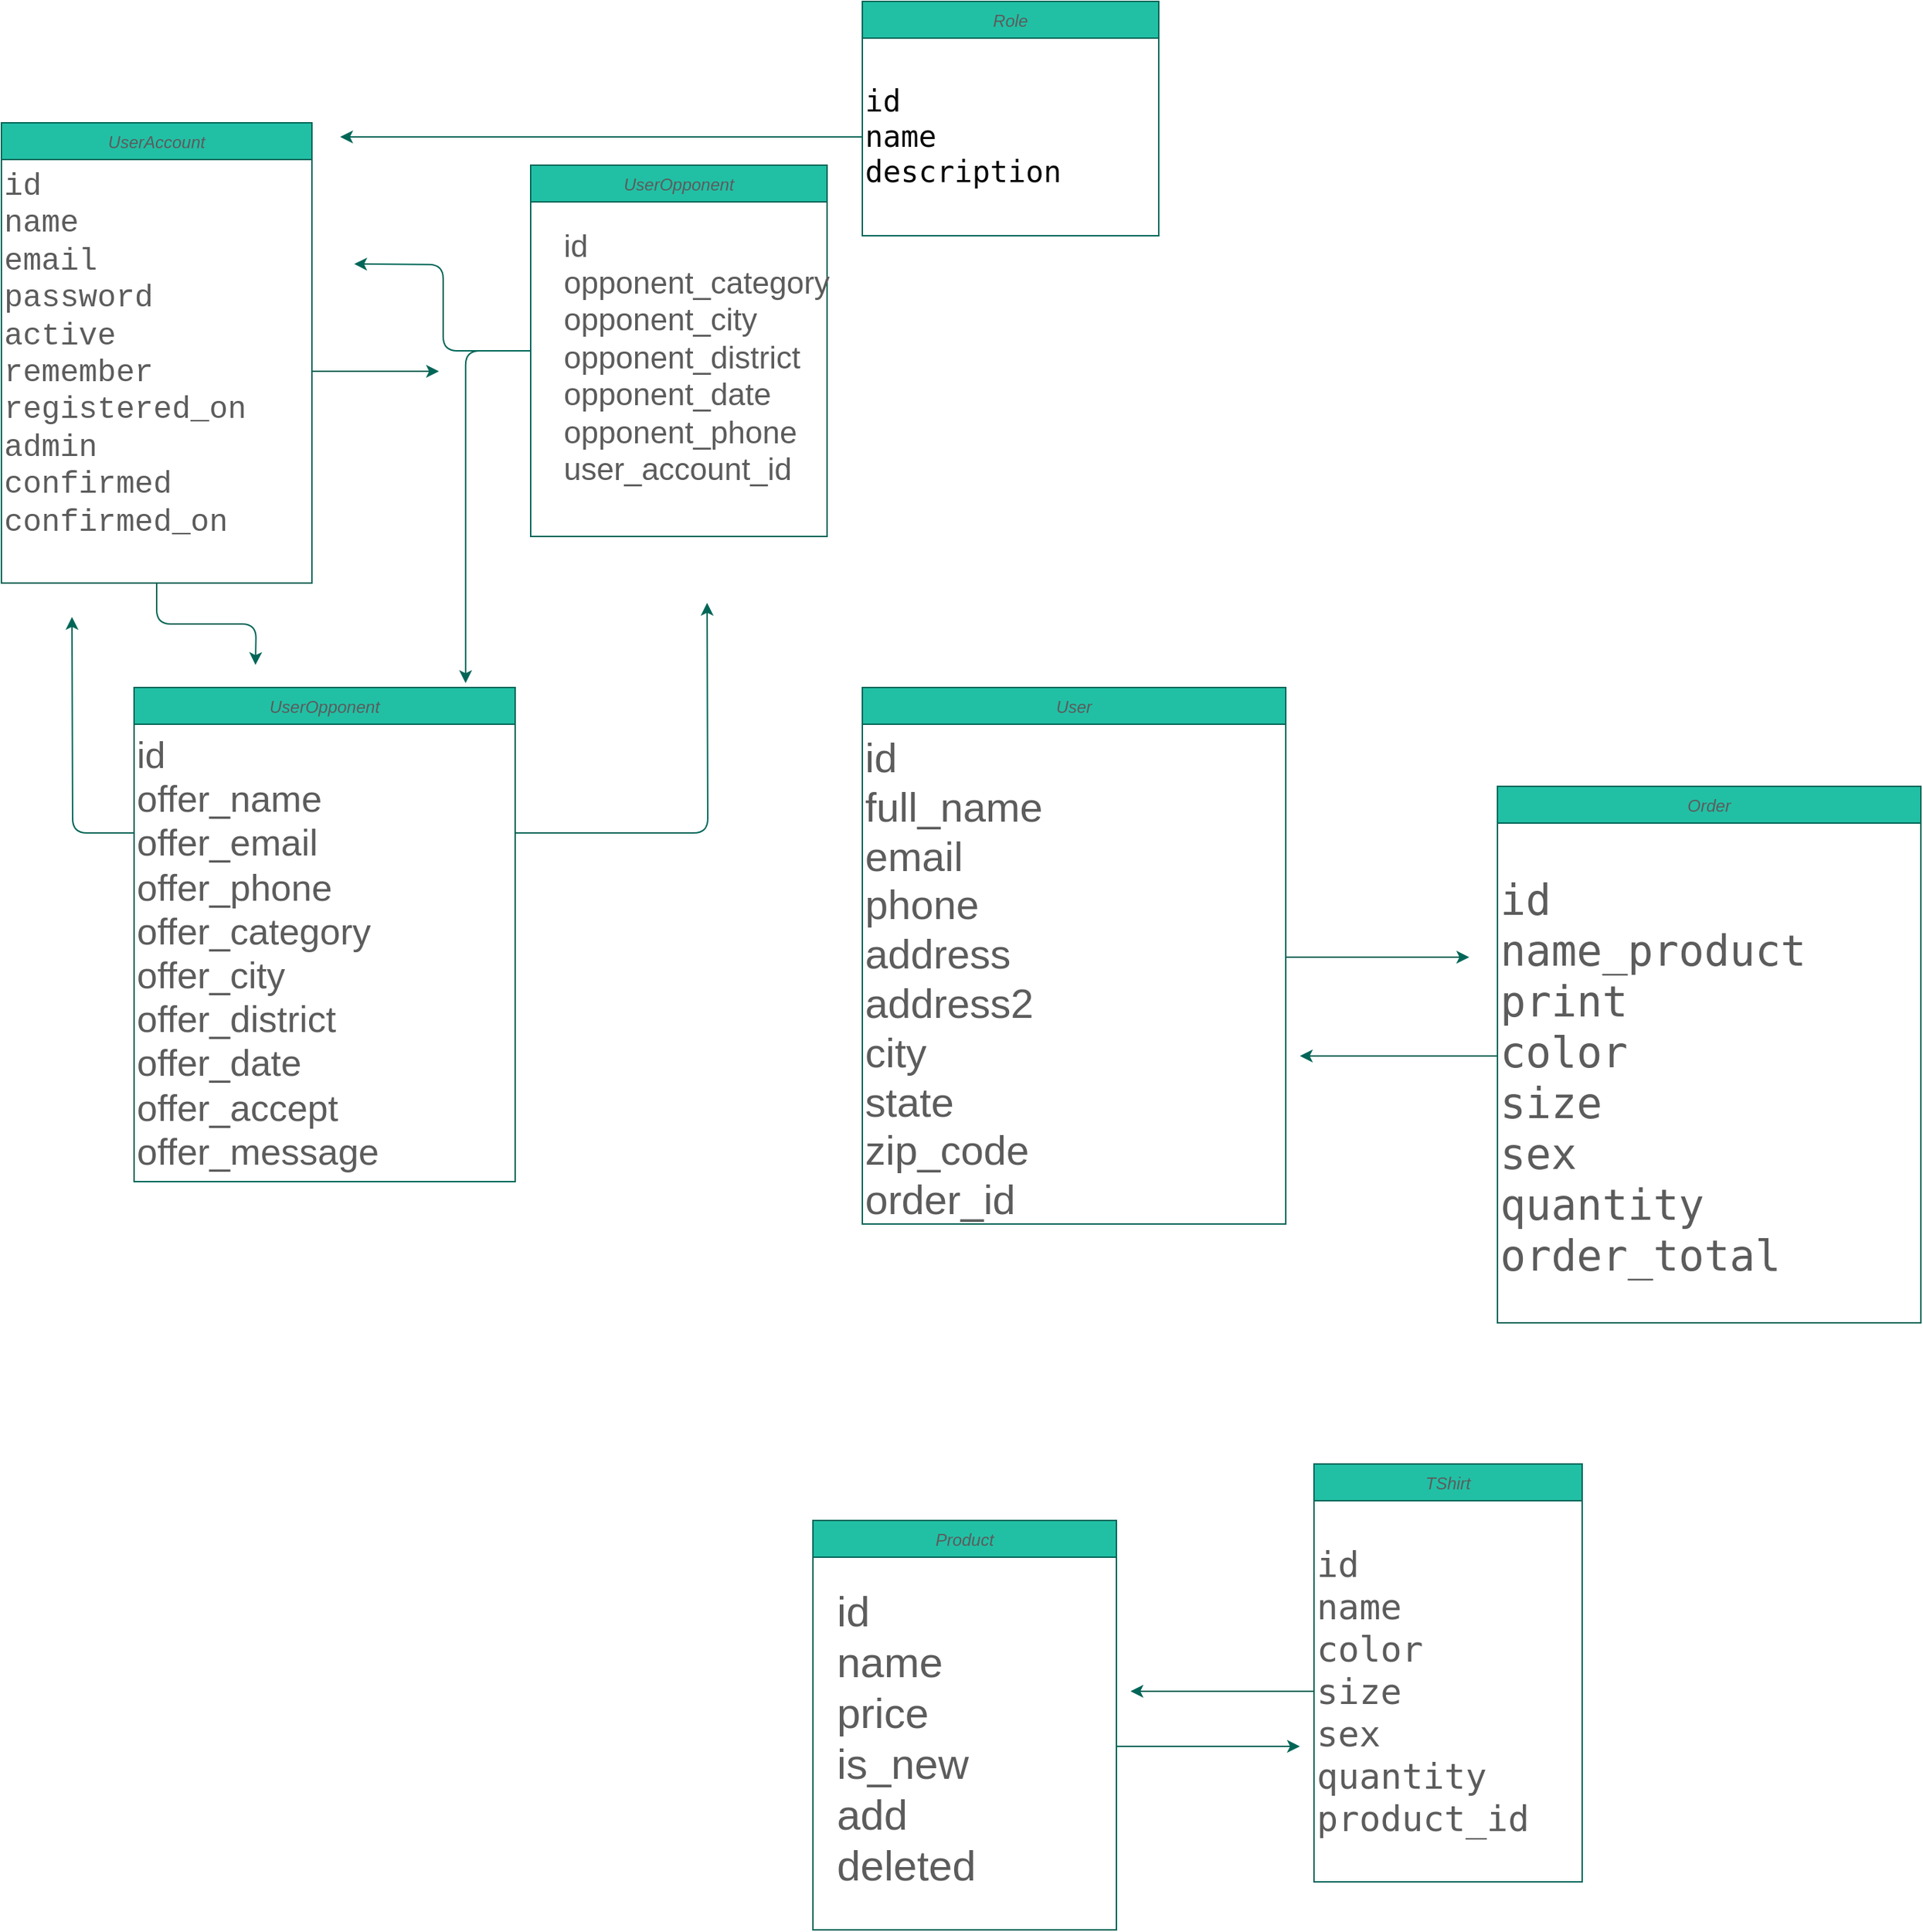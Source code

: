<mxfile version="14.9.9" type="github">
  <diagram id="C5RBs43oDa-KdzZeNtuy" name="Page-1">
    <mxGraphModel dx="868" dy="1598" grid="1" gridSize="10" guides="1" tooltips="1" connect="1" arrows="1" fold="1" page="1" pageScale="1" pageWidth="827" pageHeight="1169" math="0" shadow="0">
      <root>
        <mxCell id="WIyWlLk6GJQsqaUBKTNV-0" />
        <mxCell id="WIyWlLk6GJQsqaUBKTNV-1" parent="WIyWlLk6GJQsqaUBKTNV-0" />
        <mxCell id="zkfFHV4jXpPFQw0GAbJ--0" value="UserAccount" style="swimlane;fontStyle=2;align=center;verticalAlign=top;childLayout=stackLayout;horizontal=1;startSize=26;horizontalStack=0;resizeParent=1;resizeLast=0;collapsible=1;marginBottom=0;rounded=0;shadow=0;strokeWidth=1;fillColor=#21C0A5;strokeColor=#006658;fontColor=#5C5C5C;" parent="WIyWlLk6GJQsqaUBKTNV-1" vertex="1">
          <mxGeometry x="50" y="80" width="220" height="326" as="geometry">
            <mxRectangle x="230" y="140" width="160" height="26" as="alternateBounds" />
          </mxGeometry>
        </mxCell>
        <mxCell id="yMmMfw-yELfP6yZ7qOpB-13" value="id&lt;br style=&quot;font-size: 22px;&quot;&gt;    name&lt;br style=&quot;font-size: 22px;&quot;&gt;    email&lt;br style=&quot;font-size: 22px;&quot;&gt;    password&lt;br style=&quot;font-size: 22px;&quot;&gt;    active&lt;br style=&quot;font-size: 22px;&quot;&gt;    remember&lt;br style=&quot;font-size: 22px;&quot;&gt;    registered_on&lt;br style=&quot;font-size: 22px;&quot;&gt;    admin&lt;br style=&quot;font-size: 22px;&quot;&gt;    confirmed&lt;br style=&quot;font-size: 22px;&quot;&gt;    confirmed_on" style="text;whiteSpace=wrap;html=1;fontSize=22;fontFamily=Courier New;fontColor=#5C5C5C;" vertex="1" parent="zkfFHV4jXpPFQw0GAbJ--0">
          <mxGeometry y="26" width="220" height="300" as="geometry" />
        </mxCell>
        <mxCell id="yMmMfw-yELfP6yZ7qOpB-36" style="edgeStyle=orthogonalEdgeStyle;curved=0;rounded=1;sketch=0;orthogonalLoop=1;jettySize=auto;html=1;entryX=0.87;entryY=-0.009;entryDx=0;entryDy=0;entryPerimeter=0;fontSize=26;fontColor=#5C5C5C;strokeColor=#006658;fillColor=#21C0A5;" edge="1" parent="WIyWlLk6GJQsqaUBKTNV-1" source="yMmMfw-yELfP6yZ7qOpB-17" target="yMmMfw-yELfP6yZ7qOpB-28">
          <mxGeometry relative="1" as="geometry" />
        </mxCell>
        <mxCell id="yMmMfw-yELfP6yZ7qOpB-40" style="edgeStyle=orthogonalEdgeStyle;curved=0;rounded=1;sketch=0;orthogonalLoop=1;jettySize=auto;html=1;fontSize=26;fontColor=#5C5C5C;strokeColor=#006658;fillColor=#21C0A5;" edge="1" parent="WIyWlLk6GJQsqaUBKTNV-1" source="yMmMfw-yELfP6yZ7qOpB-17">
          <mxGeometry relative="1" as="geometry">
            <mxPoint x="300" y="180" as="targetPoint" />
          </mxGeometry>
        </mxCell>
        <mxCell id="yMmMfw-yELfP6yZ7qOpB-17" value="UserOpponent" style="swimlane;fontStyle=2;align=center;verticalAlign=top;childLayout=stackLayout;horizontal=1;startSize=26;horizontalStack=0;resizeParent=1;resizeLast=0;collapsible=1;marginBottom=0;rounded=0;shadow=0;strokeWidth=1;fillColor=#21C0A5;strokeColor=#006658;fontColor=#5C5C5C;" vertex="1" parent="WIyWlLk6GJQsqaUBKTNV-1">
          <mxGeometry x="425" y="110" width="210" height="263" as="geometry">
            <mxRectangle x="230" y="140" width="160" height="26" as="alternateBounds" />
          </mxGeometry>
        </mxCell>
        <mxCell id="yMmMfw-yELfP6yZ7qOpB-20" value="&lt;div style=&quot;text-align: left ; font-size: 22px&quot;&gt;&lt;font style=&quot;font-size: 22px&quot;&gt;&amp;nbsp; &amp;nbsp; id&lt;/font&gt;&lt;/div&gt;&lt;div style=&quot;text-align: left ; font-size: 22px&quot;&gt;&lt;font style=&quot;font-size: 22px&quot;&gt;&amp;nbsp; &amp;nbsp; opponent_category&lt;/font&gt;&lt;/div&gt;&lt;div style=&quot;text-align: left ; font-size: 22px&quot;&gt;&lt;font style=&quot;font-size: 22px&quot;&gt;&amp;nbsp; &amp;nbsp; opponent_city&lt;/font&gt;&lt;/div&gt;&lt;div style=&quot;text-align: left ; font-size: 22px&quot;&gt;&lt;font style=&quot;font-size: 22px&quot;&gt;&amp;nbsp; &amp;nbsp; opponent_district&lt;/font&gt;&lt;/div&gt;&lt;div style=&quot;text-align: left ; font-size: 22px&quot;&gt;&lt;font style=&quot;font-size: 22px&quot;&gt;&amp;nbsp; &amp;nbsp; opponent_date&lt;/font&gt;&lt;/div&gt;&lt;div style=&quot;text-align: left ; font-size: 22px&quot;&gt;&lt;font style=&quot;font-size: 22px&quot;&gt;&amp;nbsp; &amp;nbsp; opponent_phone&lt;/font&gt;&lt;/div&gt;&lt;div style=&quot;text-align: left ; font-size: 22px&quot;&gt;&lt;font style=&quot;font-size: 22px&quot;&gt;&amp;nbsp; &amp;nbsp; user_account_id&lt;/font&gt;&lt;/div&gt;&lt;div style=&quot;text-align: left ; font-size: 22px&quot;&gt;&lt;font style=&quot;font-size: 22px&quot;&gt;&amp;nbsp;&amp;nbsp;&lt;/font&gt;&lt;/div&gt;&lt;div style=&quot;text-align: left ; font-size: 22px&quot;&gt;&lt;font style=&quot;font-size: 22px&quot;&gt;&amp;nbsp; &amp;nbsp;&lt;/font&gt;&lt;/div&gt;&lt;div style=&quot;text-align: left&quot;&gt;&lt;br&gt;&lt;/div&gt;" style="text;html=1;align=center;verticalAlign=middle;resizable=0;points=[];autosize=1;strokeColor=none;fontColor=#5C5C5C;" vertex="1" parent="WIyWlLk6GJQsqaUBKTNV-1">
          <mxGeometry x="415" y="205" width="230" height="150" as="geometry" />
        </mxCell>
        <mxCell id="yMmMfw-yELfP6yZ7qOpB-28" value="UserOpponent" style="swimlane;fontStyle=2;align=center;verticalAlign=top;childLayout=stackLayout;horizontal=1;startSize=26;horizontalStack=0;resizeParent=1;resizeLast=0;collapsible=1;marginBottom=0;rounded=0;shadow=0;strokeWidth=1;fillColor=#21C0A5;strokeColor=#006658;fontColor=#5C5C5C;" vertex="1" parent="WIyWlLk6GJQsqaUBKTNV-1">
          <mxGeometry x="144" y="480" width="270" height="350" as="geometry">
            <mxRectangle x="230" y="140" width="160" height="26" as="alternateBounds" />
          </mxGeometry>
        </mxCell>
        <mxCell id="yMmMfw-yELfP6yZ7qOpB-30" value="id&lt;br&gt;offer_name&lt;br style=&quot;font-size: 26px&quot;&gt;    offer_email&lt;br style=&quot;font-size: 26px&quot;&gt;    offer_phone&lt;br style=&quot;font-size: 26px&quot;&gt;    offer_category&lt;br style=&quot;font-size: 26px&quot;&gt;    offer_city&lt;br style=&quot;font-size: 26px&quot;&gt;    offer_district&lt;br style=&quot;font-size: 26px&quot;&gt;    offer_date&lt;br style=&quot;font-size: 26px&quot;&gt;    offer_accept&amp;nbsp;&lt;br style=&quot;font-size: 26px&quot;&gt;    offer_message" style="text;whiteSpace=wrap;html=1;fontSize=26;fontColor=#5C5C5C;" vertex="1" parent="yMmMfw-yELfP6yZ7qOpB-28">
          <mxGeometry y="26" width="270" height="154" as="geometry" />
        </mxCell>
        <mxCell id="yMmMfw-yELfP6yZ7qOpB-31" style="edgeStyle=orthogonalEdgeStyle;curved=0;rounded=1;sketch=0;orthogonalLoop=1;jettySize=auto;html=1;fontSize=26;fontColor=#5C5C5C;strokeColor=#006658;fillColor=#21C0A5;" edge="1" parent="WIyWlLk6GJQsqaUBKTNV-1" source="yMmMfw-yELfP6yZ7qOpB-30">
          <mxGeometry relative="1" as="geometry">
            <mxPoint x="100" y="430" as="targetPoint" />
          </mxGeometry>
        </mxCell>
        <mxCell id="yMmMfw-yELfP6yZ7qOpB-32" style="edgeStyle=orthogonalEdgeStyle;curved=0;rounded=1;sketch=0;orthogonalLoop=1;jettySize=auto;html=1;fontSize=26;fontColor=#5C5C5C;strokeColor=#006658;fillColor=#21C0A5;" edge="1" parent="WIyWlLk6GJQsqaUBKTNV-1" source="yMmMfw-yELfP6yZ7qOpB-13">
          <mxGeometry relative="1" as="geometry">
            <mxPoint x="230" y="464" as="targetPoint" />
          </mxGeometry>
        </mxCell>
        <mxCell id="yMmMfw-yELfP6yZ7qOpB-33" style="edgeStyle=orthogonalEdgeStyle;curved=0;rounded=1;sketch=0;orthogonalLoop=1;jettySize=auto;html=1;fontSize=26;fontColor=#5C5C5C;strokeColor=#006658;fillColor=#21C0A5;" edge="1" parent="WIyWlLk6GJQsqaUBKTNV-1" source="yMmMfw-yELfP6yZ7qOpB-30">
          <mxGeometry relative="1" as="geometry">
            <mxPoint x="550" y="420" as="targetPoint" />
          </mxGeometry>
        </mxCell>
        <mxCell id="yMmMfw-yELfP6yZ7qOpB-39" style="edgeStyle=orthogonalEdgeStyle;curved=0;rounded=1;sketch=0;orthogonalLoop=1;jettySize=auto;html=1;fontSize=26;fontColor=#5C5C5C;strokeColor=#006658;fillColor=#21C0A5;" edge="1" parent="WIyWlLk6GJQsqaUBKTNV-1" source="yMmMfw-yELfP6yZ7qOpB-13">
          <mxGeometry relative="1" as="geometry">
            <mxPoint x="360" y="256" as="targetPoint" />
          </mxGeometry>
        </mxCell>
        <mxCell id="yMmMfw-yELfP6yZ7qOpB-41" value="Role" style="swimlane;fontStyle=2;align=center;verticalAlign=top;childLayout=stackLayout;horizontal=1;startSize=26;horizontalStack=0;resizeParent=1;resizeLast=0;collapsible=1;marginBottom=0;rounded=0;shadow=0;strokeWidth=1;fillColor=#21C0A5;strokeColor=#006658;fontColor=#5C5C5C;" vertex="1" parent="WIyWlLk6GJQsqaUBKTNV-1">
          <mxGeometry x="660" y="-6" width="210" height="166" as="geometry">
            <mxRectangle x="230" y="140" width="160" height="26" as="alternateBounds" />
          </mxGeometry>
        </mxCell>
        <mxCell id="yMmMfw-yELfP6yZ7qOpB-42" value="&lt;pre style=&quot;background-color: rgb(255 , 255 , 255) ; color: rgb(8 , 8 , 8) ; font-family: &amp;#34;jetbrains mono&amp;#34; , monospace ; font-size: 21px&quot;&gt;id&lt;br&gt;name&lt;br&gt;description&lt;/pre&gt;" style="text;html=1;align=left;verticalAlign=middle;resizable=0;points=[];autosize=1;strokeColor=none;fontSize=26;fontColor=#5C5C5C;" vertex="1" parent="yMmMfw-yELfP6yZ7qOpB-41">
          <mxGeometry y="26" width="210" height="140" as="geometry" />
        </mxCell>
        <mxCell id="yMmMfw-yELfP6yZ7qOpB-43" style="edgeStyle=orthogonalEdgeStyle;curved=0;rounded=1;sketch=0;orthogonalLoop=1;jettySize=auto;html=1;fontSize=26;fontColor=#5C5C5C;strokeColor=#006658;fillColor=#21C0A5;" edge="1" parent="WIyWlLk6GJQsqaUBKTNV-1" source="yMmMfw-yELfP6yZ7qOpB-42">
          <mxGeometry relative="1" as="geometry">
            <mxPoint x="290" y="90" as="targetPoint" />
          </mxGeometry>
        </mxCell>
        <mxCell id="yMmMfw-yELfP6yZ7qOpB-44" value="User" style="swimlane;fontStyle=2;align=center;verticalAlign=top;childLayout=stackLayout;horizontal=1;startSize=26;horizontalStack=0;resizeParent=1;resizeLast=0;collapsible=1;marginBottom=0;rounded=0;shadow=0;strokeWidth=1;fillColor=#21C0A5;strokeColor=#006658;fontColor=#5C5C5C;" vertex="1" parent="WIyWlLk6GJQsqaUBKTNV-1">
          <mxGeometry x="660" y="480" width="300" height="380" as="geometry">
            <mxRectangle x="230" y="140" width="160" height="26" as="alternateBounds" />
          </mxGeometry>
        </mxCell>
        <mxCell id="yMmMfw-yELfP6yZ7qOpB-46" value="id&lt;br style=&quot;font-size: 29px;&quot;&gt;    full_name&lt;br style=&quot;font-size: 29px;&quot;&gt;    email&lt;br style=&quot;font-size: 29px;&quot;&gt;    phone&lt;br style=&quot;font-size: 29px;&quot;&gt;    address&lt;br style=&quot;font-size: 29px;&quot;&gt;    address2&lt;br style=&quot;font-size: 29px;&quot;&gt;    city&lt;br style=&quot;font-size: 29px;&quot;&gt;    state&lt;br style=&quot;font-size: 29px;&quot;&gt;    zip_code&lt;br style=&quot;font-size: 29px;&quot;&gt;    order_id" style="text;whiteSpace=wrap;html=1;fontSize=29;fontColor=#5C5C5C;" vertex="1" parent="yMmMfw-yELfP6yZ7qOpB-44">
          <mxGeometry y="26" width="300" height="330" as="geometry" />
        </mxCell>
        <mxCell id="yMmMfw-yELfP6yZ7qOpB-47" value="Order" style="swimlane;fontStyle=2;align=center;verticalAlign=top;childLayout=stackLayout;horizontal=1;startSize=26;horizontalStack=0;resizeParent=1;resizeLast=0;collapsible=1;marginBottom=0;rounded=0;shadow=0;strokeWidth=1;fillColor=#21C0A5;strokeColor=#006658;fontColor=#5C5C5C;" vertex="1" parent="WIyWlLk6GJQsqaUBKTNV-1">
          <mxGeometry x="1110" y="550" width="300" height="380" as="geometry">
            <mxRectangle x="230" y="140" width="160" height="26" as="alternateBounds" />
          </mxGeometry>
        </mxCell>
        <mxCell id="yMmMfw-yELfP6yZ7qOpB-48" value="&lt;pre style=&quot;background-color: rgb(255, 255, 255); font-family: &amp;quot;jetbrains mono&amp;quot;, monospace; font-size: 30px;&quot;&gt;id&lt;br style=&quot;font-size: 30px;&quot;&gt;name_product&lt;br style=&quot;font-size: 30px;&quot;&gt;print&lt;br style=&quot;font-size: 30px;&quot;&gt;color&lt;br style=&quot;font-size: 30px;&quot;&gt;size&lt;br style=&quot;font-size: 30px;&quot;&gt;sex&lt;br style=&quot;font-size: 30px;&quot;&gt;quantity&lt;br style=&quot;font-size: 30px;&quot;&gt;order_total&lt;br style=&quot;font-size: 30px;&quot;&gt;&lt;/pre&gt;" style="text;whiteSpace=wrap;html=1;fontSize=30;fontColor=#5C5C5C;" vertex="1" parent="yMmMfw-yELfP6yZ7qOpB-47">
          <mxGeometry y="26" width="300" height="330" as="geometry" />
        </mxCell>
        <mxCell id="yMmMfw-yELfP6yZ7qOpB-49" style="edgeStyle=orthogonalEdgeStyle;curved=0;rounded=1;sketch=0;orthogonalLoop=1;jettySize=auto;html=1;fontSize=30;fontColor=#5C5C5C;strokeColor=#006658;fillColor=#21C0A5;" edge="1" parent="WIyWlLk6GJQsqaUBKTNV-1" source="yMmMfw-yELfP6yZ7qOpB-46">
          <mxGeometry relative="1" as="geometry">
            <mxPoint x="1090" y="671" as="targetPoint" />
          </mxGeometry>
        </mxCell>
        <mxCell id="yMmMfw-yELfP6yZ7qOpB-50" style="edgeStyle=orthogonalEdgeStyle;curved=0;rounded=1;sketch=0;orthogonalLoop=1;jettySize=auto;html=1;fontSize=30;fontColor=#5C5C5C;strokeColor=#006658;fillColor=#21C0A5;" edge="1" parent="WIyWlLk6GJQsqaUBKTNV-1" source="yMmMfw-yELfP6yZ7qOpB-48">
          <mxGeometry relative="1" as="geometry">
            <mxPoint x="970" y="741" as="targetPoint" />
          </mxGeometry>
        </mxCell>
        <mxCell id="yMmMfw-yELfP6yZ7qOpB-51" value="Product&#xa;" style="swimlane;fontStyle=2;align=center;verticalAlign=top;childLayout=stackLayout;horizontal=1;startSize=26;horizontalStack=0;resizeParent=1;resizeLast=0;collapsible=1;marginBottom=0;rounded=0;shadow=0;strokeWidth=1;fillColor=#21C0A5;strokeColor=#006658;fontColor=#5C5C5C;" vertex="1" parent="WIyWlLk6GJQsqaUBKTNV-1">
          <mxGeometry x="625" y="1070" width="215" height="290" as="geometry">
            <mxRectangle x="230" y="140" width="160" height="26" as="alternateBounds" />
          </mxGeometry>
        </mxCell>
        <mxCell id="yMmMfw-yELfP6yZ7qOpB-57" style="edgeStyle=orthogonalEdgeStyle;curved=0;rounded=1;sketch=0;orthogonalLoop=1;jettySize=auto;html=1;fontSize=25;fontColor=#5C5C5C;strokeColor=#006658;fillColor=#21C0A5;" edge="1" parent="WIyWlLk6GJQsqaUBKTNV-1" source="yMmMfw-yELfP6yZ7qOpB-53">
          <mxGeometry relative="1" as="geometry">
            <mxPoint x="970" y="1230" as="targetPoint" />
          </mxGeometry>
        </mxCell>
        <mxCell id="yMmMfw-yELfP6yZ7qOpB-53" value="id&lt;br&gt;    name&lt;br&gt;    price&lt;br&gt;    is_new&lt;br&gt;    add&lt;br&gt;    deleted" style="text;whiteSpace=wrap;html=1;fontSize=30;fontColor=#5C5C5C;" vertex="1" parent="WIyWlLk6GJQsqaUBKTNV-1">
          <mxGeometry x="640" y="1110" width="200" height="240" as="geometry" />
        </mxCell>
        <mxCell id="yMmMfw-yELfP6yZ7qOpB-54" value="TShirt" style="swimlane;fontStyle=2;align=center;verticalAlign=top;childLayout=stackLayout;horizontal=1;startSize=26;horizontalStack=0;resizeParent=1;resizeLast=0;collapsible=1;marginBottom=0;rounded=0;shadow=0;strokeWidth=1;fillColor=#21C0A5;strokeColor=#006658;fontColor=#5C5C5C;" vertex="1" parent="WIyWlLk6GJQsqaUBKTNV-1">
          <mxGeometry x="980" y="1030" width="190" height="296" as="geometry">
            <mxRectangle x="230" y="140" width="160" height="26" as="alternateBounds" />
          </mxGeometry>
        </mxCell>
        <mxCell id="yMmMfw-yELfP6yZ7qOpB-55" value="&lt;pre style=&quot;background-color: rgb(255, 255, 255); font-family: &amp;quot;jetbrains mono&amp;quot;, monospace; font-size: 25px;&quot;&gt;id&lt;br style=&quot;font-size: 25px;&quot;&gt;name&lt;br style=&quot;font-size: 25px;&quot;&gt;color&lt;br style=&quot;font-size: 25px;&quot;&gt;size&lt;br style=&quot;font-size: 25px;&quot;&gt;sex&lt;br style=&quot;font-size: 25px;&quot;&gt;quantity&lt;br style=&quot;font-size: 25px;&quot;&gt;product_id&lt;/pre&gt;" style="text;html=1;align=left;verticalAlign=middle;resizable=0;points=[];autosize=1;strokeColor=none;fontSize=25;fontColor=#5C5C5C;" vertex="1" parent="yMmMfw-yELfP6yZ7qOpB-54">
          <mxGeometry y="26" width="190" height="270" as="geometry" />
        </mxCell>
        <mxCell id="yMmMfw-yELfP6yZ7qOpB-58" style="edgeStyle=orthogonalEdgeStyle;curved=0;rounded=1;sketch=0;orthogonalLoop=1;jettySize=auto;html=1;fontSize=25;fontColor=#5C5C5C;strokeColor=#006658;fillColor=#21C0A5;" edge="1" parent="WIyWlLk6GJQsqaUBKTNV-1" source="yMmMfw-yELfP6yZ7qOpB-55">
          <mxGeometry relative="1" as="geometry">
            <mxPoint x="850" y="1191" as="targetPoint" />
          </mxGeometry>
        </mxCell>
      </root>
    </mxGraphModel>
  </diagram>
</mxfile>

